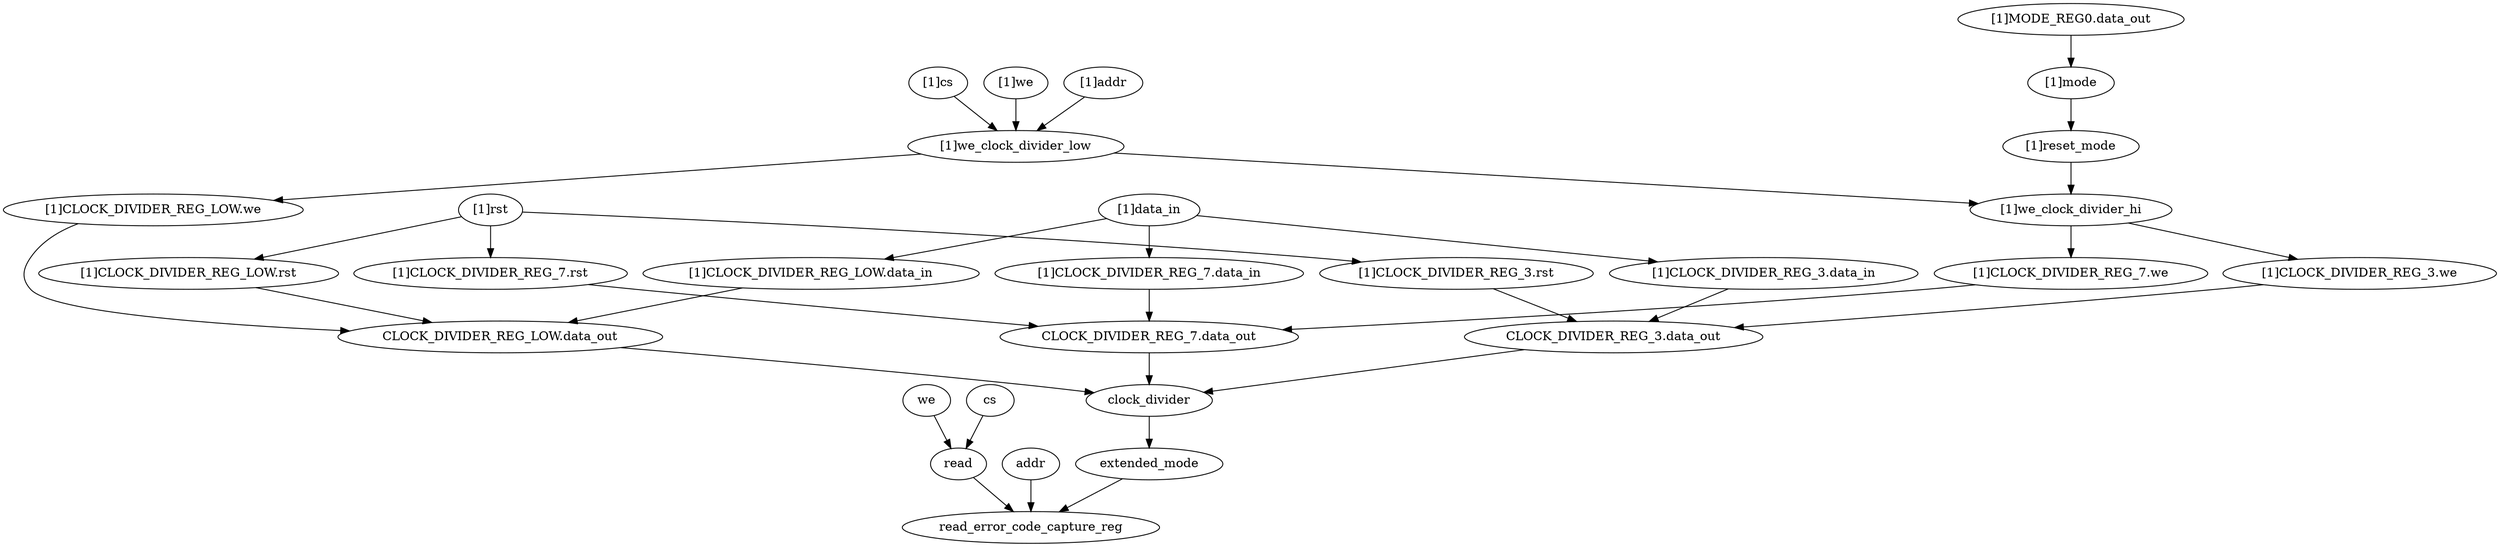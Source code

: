 strict digraph "" {
	"[1]rst"	 [complexity=7,
		importance=0.0440990830277,
		rank=0.00629986900396];
	"[1]CLOCK_DIVIDER_REG_LOW.rst"	 [complexity=7,
		importance=0.0420429673878,
		rank=0.00600613819826];
	"[1]rst" -> "[1]CLOCK_DIVIDER_REG_LOW.rst";
	"[1]CLOCK_DIVIDER_REG_7.rst"	 [complexity=7,
		importance=0.0421566459748,
		rank=0.0060223779964];
	"[1]rst" -> "[1]CLOCK_DIVIDER_REG_7.rst";
	"[1]CLOCK_DIVIDER_REG_3.rst"	 [complexity=7,
		importance=0.0421566459748,
		rank=0.0060223779964];
	"[1]rst" -> "[1]CLOCK_DIVIDER_REG_3.rst";
	"[1]cs"	 [complexity=14,
		importance=0.0290897664207,
		rank=0.00207784045862];
	"[1]we_clock_divider_low"	 [complexity=10,
		importance=0.0271473293677,
		rank=0.00271473293677];
	"[1]cs" -> "[1]we_clock_divider_low";
	"[1]CLOCK_DIVIDER_REG_3.we"	 [complexity=7,
		importance=0.0226588445442,
		rank=0.00323697779204];
	"CLOCK_DIVIDER_REG_3.data_out"	 [complexity=6,
		importance=0.0200987337665,
		rank=0.00334978896109];
	"[1]CLOCK_DIVIDER_REG_3.we" -> "CLOCK_DIVIDER_REG_3.data_out";
	"[1]CLOCK_DIVIDER_REG_LOW.we"	 [complexity=7,
		importance=0.0224885229106,
		rank=0.00321264613009];
	"CLOCK_DIVIDER_REG_LOW.data_out"	 [complexity=6,
		importance=0.0200418944731,
		rank=0.00334031574551];
	"[1]CLOCK_DIVIDER_REG_LOW.we" -> "CLOCK_DIVIDER_REG_LOW.data_out";
	cs	 [complexity=7,
		importance=0.00625418190953,
		rank=0.000893454558504];
	read	 [complexity=4,
		importance=0.00431174485657,
		rank=0.00107793621414];
	cs -> read;
	"[1]CLOCK_DIVIDER_REG_LOW.rst" -> "CLOCK_DIVIDER_REG_LOW.data_out";
	"[1]we_clock_divider_hi"	 [complexity=7,
		importance=0.0251301096114,
		rank=0.00359001565877];
	"[1]we_clock_divider_hi" -> "[1]CLOCK_DIVIDER_REG_3.we";
	"[1]CLOCK_DIVIDER_REG_7.we"	 [complexity=7,
		importance=0.0226588445442,
		rank=0.00323697779204];
	"[1]we_clock_divider_hi" -> "[1]CLOCK_DIVIDER_REG_7.we";
	"[1]reset_mode"	 [complexity=10,
		importance=0.0279387556302,
		rank=0.00279387556302];
	"[1]reset_mode" -> "[1]we_clock_divider_hi";
	addr	 [complexity=4,
		importance=0.00424909966,
		rank=0.001062274915];
	read_error_code_capture_reg	 [complexity=0,
		importance=0.00230666260704,
		rank=0.0];
	addr -> read_error_code_capture_reg;
	clock_divider	 [complexity=6,
		importance=0.0149121663583,
		rank=0.00248536105971];
	extended_mode	 [complexity=4,
		importance=0.00521908910961,
		rank=0.0013047722774];
	clock_divider -> extended_mode;
	"[1]mode"	 [complexity=12,
		importance=0.0331321419398,
		rank=0.00276101182832];
	"[1]mode" -> "[1]reset_mode";
	"[1]data_in"	 [complexity=8,
		importance=0.0240113507452,
		rank=0.00300141884315];
	"[1]CLOCK_DIVIDER_REG_3.data_in"	 [complexity=8,
		importance=0.0220689136923,
		rank=0.00275861421153];
	"[1]data_in" -> "[1]CLOCK_DIVIDER_REG_3.data_in";
	"[1]CLOCK_DIVIDER_REG_7.data_in"	 [complexity=8,
		importance=0.0220689136923,
		rank=0.00275861421153];
	"[1]data_in" -> "[1]CLOCK_DIVIDER_REG_7.data_in";
	"[1]CLOCK_DIVIDER_REG_LOW.data_in"	 [complexity=8,
		importance=0.0220120743988,
		rank=0.00275150929985];
	"[1]data_in" -> "[1]CLOCK_DIVIDER_REG_LOW.data_in";
	"[1]we"	 [complexity=14,
		importance=0.0290897664207,
		rank=0.00207784045862];
	"[1]we" -> "[1]we_clock_divider_low";
	we	 [complexity=7,
		importance=0.00625418190953,
		rank=0.000893454558504];
	we -> read;
	read -> read_error_code_capture_reg;
	"[1]CLOCK_DIVIDER_REG_3.data_in" -> "CLOCK_DIVIDER_REG_3.data_out";
	"CLOCK_DIVIDER_REG_7.data_out"	 [complexity=6,
		importance=0.0200987337665,
		rank=0.00334978896109];
	"[1]CLOCK_DIVIDER_REG_7.rst" -> "CLOCK_DIVIDER_REG_7.data_out";
	"[1]CLOCK_DIVIDER_REG_7.data_in" -> "CLOCK_DIVIDER_REG_7.data_out";
	"CLOCK_DIVIDER_REG_LOW.data_out" -> clock_divider;
	"[1]we_clock_divider_low" -> "[1]CLOCK_DIVIDER_REG_LOW.we";
	"[1]we_clock_divider_low" -> "[1]we_clock_divider_hi";
	"[1]MODE_REG0.data_out"	 [complexity=12,
		importance=0.0396342347622,
		rank=0.00330285289685];
	"[1]MODE_REG0.data_out" -> "[1]mode";
	"CLOCK_DIVIDER_REG_7.data_out" -> clock_divider;
	extended_mode -> read_error_code_capture_reg;
	"[1]CLOCK_DIVIDER_REG_3.rst" -> "CLOCK_DIVIDER_REG_3.data_out";
	"CLOCK_DIVIDER_REG_3.data_out" -> clock_divider;
	"[1]CLOCK_DIVIDER_REG_LOW.data_in" -> "CLOCK_DIVIDER_REG_LOW.data_out";
	"[1]CLOCK_DIVIDER_REG_7.we" -> "CLOCK_DIVIDER_REG_7.data_out";
	"[1]addr"	 [complexity=14,
		importance=0.0290897664207,
		rank=0.00207784045862];
	"[1]addr" -> "[1]we_clock_divider_low";
}
